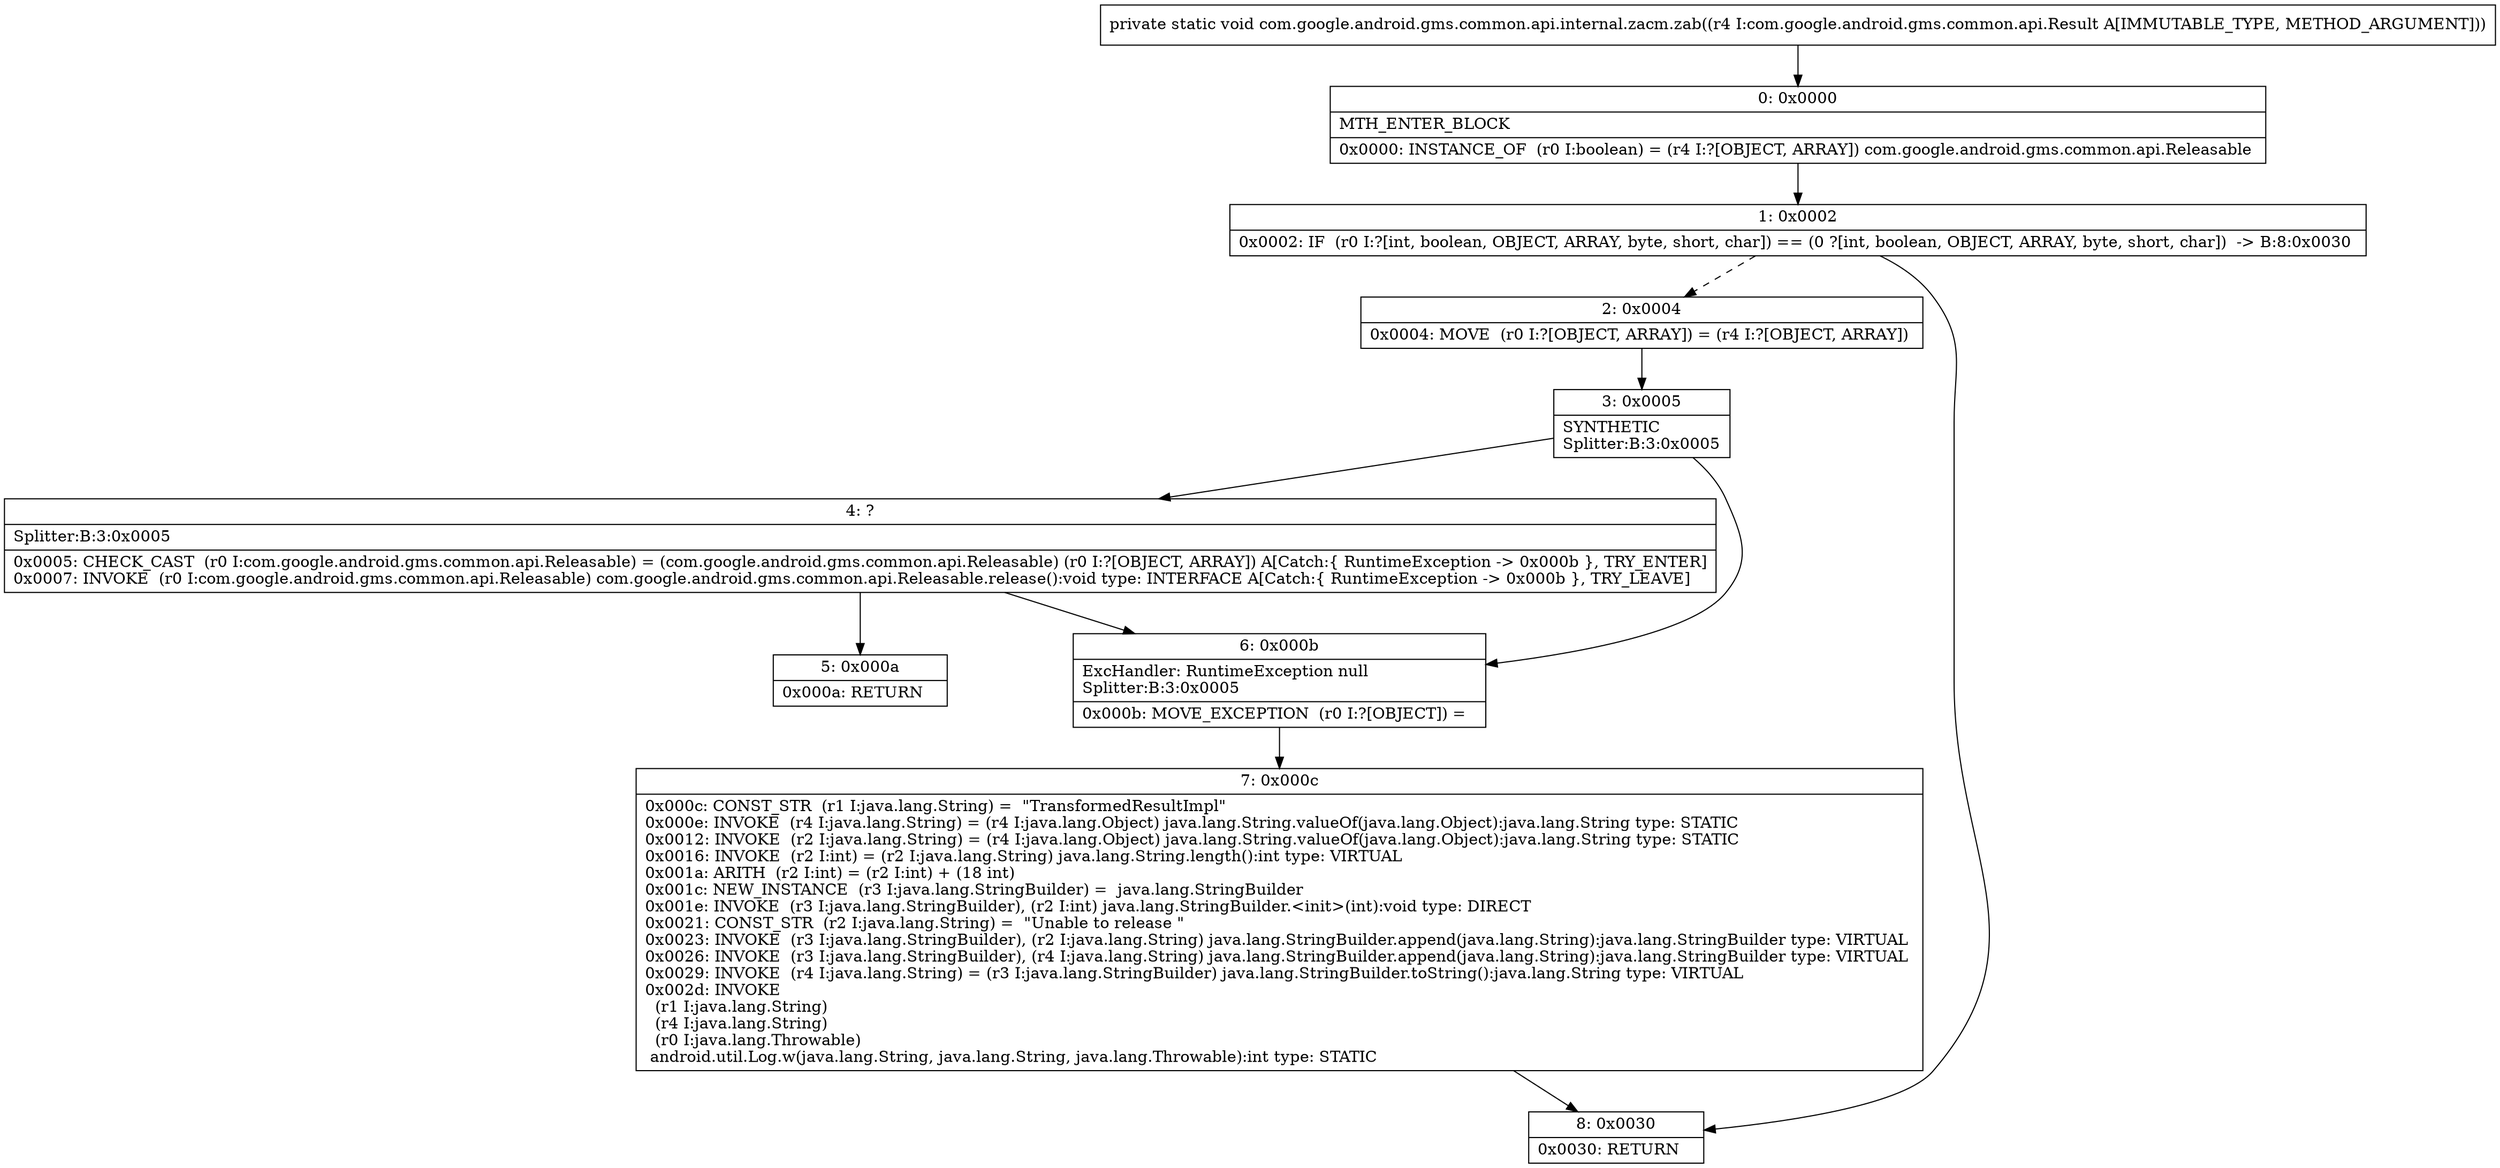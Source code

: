 digraph "CFG forcom.google.android.gms.common.api.internal.zacm.zab(Lcom\/google\/android\/gms\/common\/api\/Result;)V" {
Node_0 [shape=record,label="{0\:\ 0x0000|MTH_ENTER_BLOCK\l|0x0000: INSTANCE_OF  (r0 I:boolean) = (r4 I:?[OBJECT, ARRAY]) com.google.android.gms.common.api.Releasable \l}"];
Node_1 [shape=record,label="{1\:\ 0x0002|0x0002: IF  (r0 I:?[int, boolean, OBJECT, ARRAY, byte, short, char]) == (0 ?[int, boolean, OBJECT, ARRAY, byte, short, char])  \-\> B:8:0x0030 \l}"];
Node_2 [shape=record,label="{2\:\ 0x0004|0x0004: MOVE  (r0 I:?[OBJECT, ARRAY]) = (r4 I:?[OBJECT, ARRAY]) \l}"];
Node_3 [shape=record,label="{3\:\ 0x0005|SYNTHETIC\lSplitter:B:3:0x0005\l}"];
Node_4 [shape=record,label="{4\:\ ?|Splitter:B:3:0x0005\l|0x0005: CHECK_CAST  (r0 I:com.google.android.gms.common.api.Releasable) = (com.google.android.gms.common.api.Releasable) (r0 I:?[OBJECT, ARRAY]) A[Catch:\{ RuntimeException \-\> 0x000b \}, TRY_ENTER]\l0x0007: INVOKE  (r0 I:com.google.android.gms.common.api.Releasable) com.google.android.gms.common.api.Releasable.release():void type: INTERFACE A[Catch:\{ RuntimeException \-\> 0x000b \}, TRY_LEAVE]\l}"];
Node_5 [shape=record,label="{5\:\ 0x000a|0x000a: RETURN   \l}"];
Node_6 [shape=record,label="{6\:\ 0x000b|ExcHandler: RuntimeException null\lSplitter:B:3:0x0005\l|0x000b: MOVE_EXCEPTION  (r0 I:?[OBJECT]) =  \l}"];
Node_7 [shape=record,label="{7\:\ 0x000c|0x000c: CONST_STR  (r1 I:java.lang.String) =  \"TransformedResultImpl\" \l0x000e: INVOKE  (r4 I:java.lang.String) = (r4 I:java.lang.Object) java.lang.String.valueOf(java.lang.Object):java.lang.String type: STATIC \l0x0012: INVOKE  (r2 I:java.lang.String) = (r4 I:java.lang.Object) java.lang.String.valueOf(java.lang.Object):java.lang.String type: STATIC \l0x0016: INVOKE  (r2 I:int) = (r2 I:java.lang.String) java.lang.String.length():int type: VIRTUAL \l0x001a: ARITH  (r2 I:int) = (r2 I:int) + (18 int) \l0x001c: NEW_INSTANCE  (r3 I:java.lang.StringBuilder) =  java.lang.StringBuilder \l0x001e: INVOKE  (r3 I:java.lang.StringBuilder), (r2 I:int) java.lang.StringBuilder.\<init\>(int):void type: DIRECT \l0x0021: CONST_STR  (r2 I:java.lang.String) =  \"Unable to release \" \l0x0023: INVOKE  (r3 I:java.lang.StringBuilder), (r2 I:java.lang.String) java.lang.StringBuilder.append(java.lang.String):java.lang.StringBuilder type: VIRTUAL \l0x0026: INVOKE  (r3 I:java.lang.StringBuilder), (r4 I:java.lang.String) java.lang.StringBuilder.append(java.lang.String):java.lang.StringBuilder type: VIRTUAL \l0x0029: INVOKE  (r4 I:java.lang.String) = (r3 I:java.lang.StringBuilder) java.lang.StringBuilder.toString():java.lang.String type: VIRTUAL \l0x002d: INVOKE  \l  (r1 I:java.lang.String)\l  (r4 I:java.lang.String)\l  (r0 I:java.lang.Throwable)\l android.util.Log.w(java.lang.String, java.lang.String, java.lang.Throwable):int type: STATIC \l}"];
Node_8 [shape=record,label="{8\:\ 0x0030|0x0030: RETURN   \l}"];
MethodNode[shape=record,label="{private static void com.google.android.gms.common.api.internal.zacm.zab((r4 I:com.google.android.gms.common.api.Result A[IMMUTABLE_TYPE, METHOD_ARGUMENT])) }"];
MethodNode -> Node_0;
Node_0 -> Node_1;
Node_1 -> Node_2[style=dashed];
Node_1 -> Node_8;
Node_2 -> Node_3;
Node_3 -> Node_4;
Node_3 -> Node_6;
Node_4 -> Node_5;
Node_4 -> Node_6;
Node_6 -> Node_7;
Node_7 -> Node_8;
}

